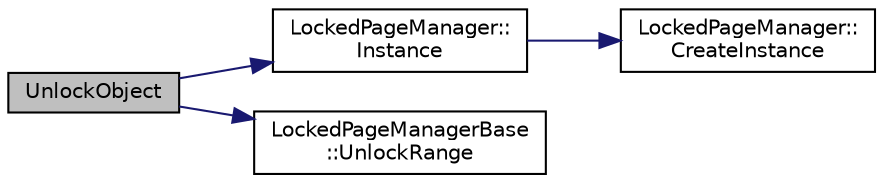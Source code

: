 digraph "UnlockObject"
{
  edge [fontname="Helvetica",fontsize="10",labelfontname="Helvetica",labelfontsize="10"];
  node [fontname="Helvetica",fontsize="10",shape=record];
  rankdir="LR";
  Node9 [label="UnlockObject",height=0.2,width=0.4,color="black", fillcolor="grey75", style="filled", fontcolor="black"];
  Node9 -> Node10 [color="midnightblue",fontsize="10",style="solid",fontname="Helvetica"];
  Node10 [label="LockedPageManager::\lInstance",height=0.2,width=0.4,color="black", fillcolor="white", style="filled",URL="$class_locked_page_manager.html#ac9b1d42d240dba4714a35fff970b6dde"];
  Node10 -> Node11 [color="midnightblue",fontsize="10",style="solid",fontname="Helvetica"];
  Node11 [label="LockedPageManager::\lCreateInstance",height=0.2,width=0.4,color="black", fillcolor="white", style="filled",URL="$class_locked_page_manager.html#a3933ba60669b1c1b0ef03222637257e7"];
  Node9 -> Node12 [color="midnightblue",fontsize="10",style="solid",fontname="Helvetica"];
  Node12 [label="LockedPageManagerBase\l::UnlockRange",height=0.2,width=0.4,color="black", fillcolor="white", style="filled",URL="$class_locked_page_manager_base.html#a34bcf7b9120295ed178fe9545ed229af"];
}
